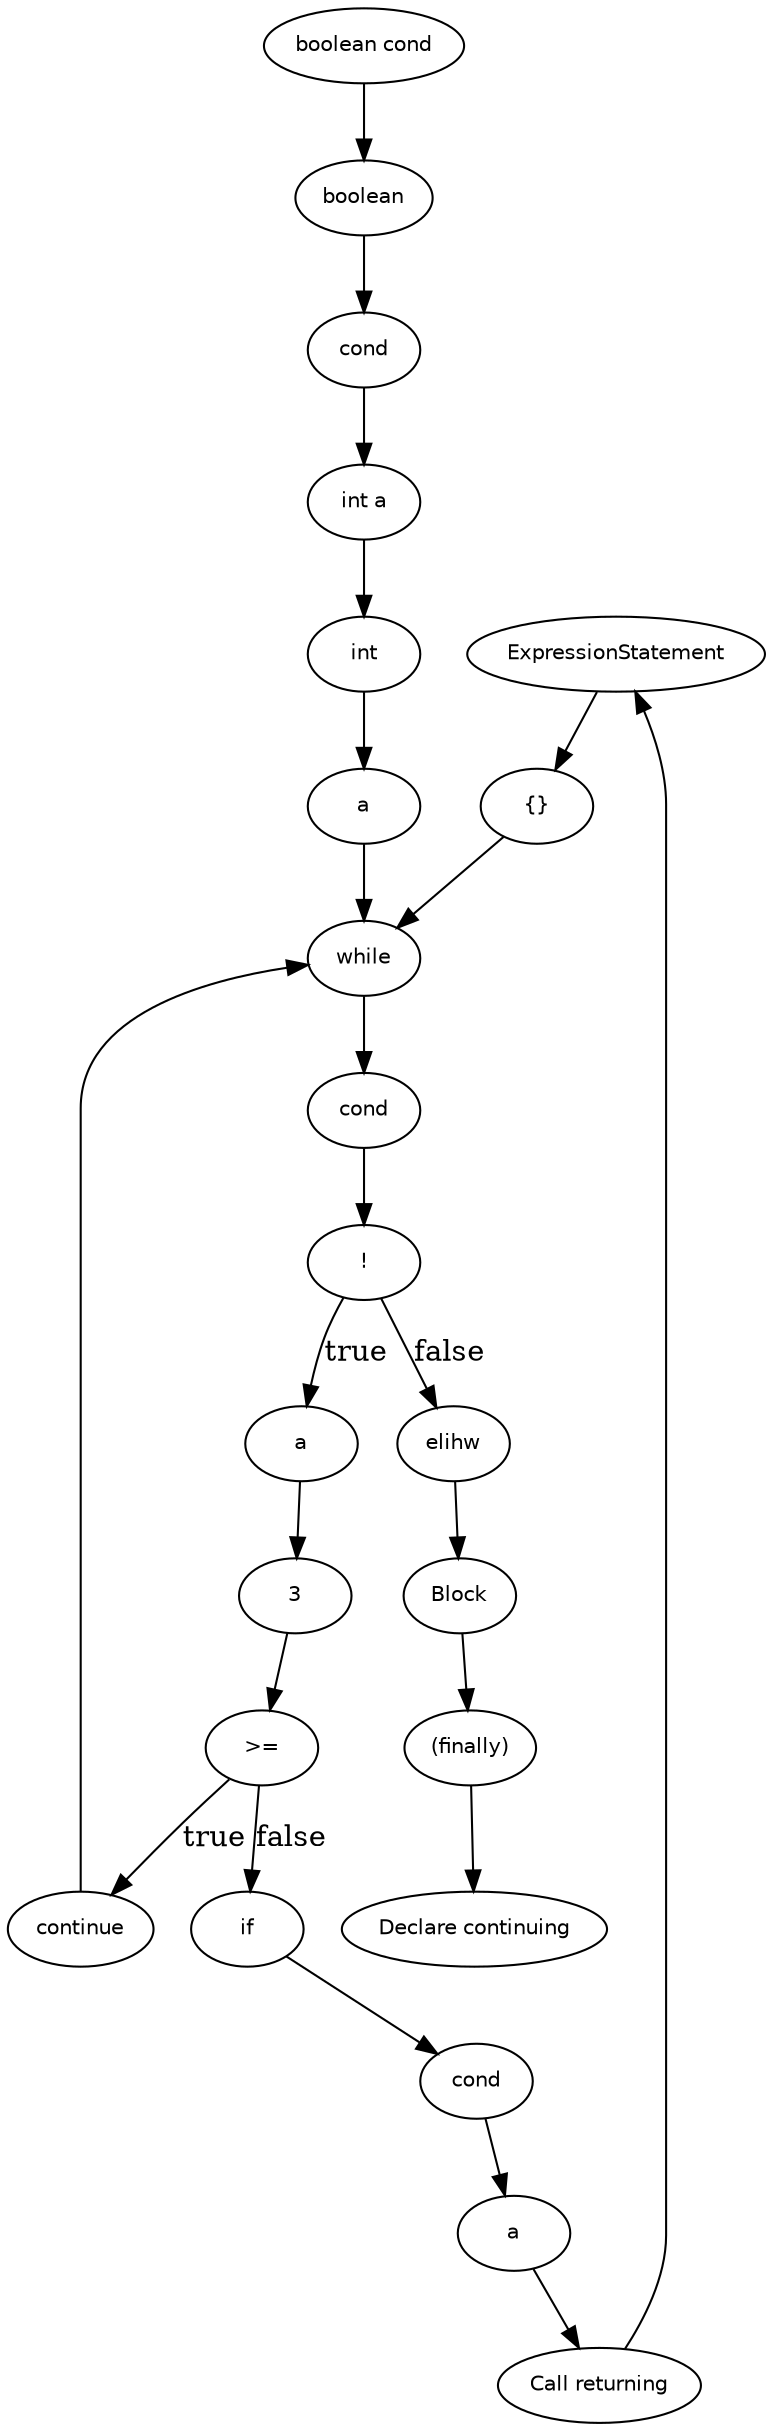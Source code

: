 digraph continuing {
  19 [
    label = ExpressionStatement,
    fontname = Helvetica,
    fontsize = 10
  ];
  18 [
    label = continue,
    fontname = Helvetica,
    fontsize = 10
  ];
  17 [
    label = 3,
    fontname = Helvetica,
    fontsize = 10
  ];
  16 [
    label = a,
    fontname = Helvetica,
    fontsize = 10
  ];
  15 [
    label = ">=",
    fontname = Helvetica,
    fontsize = 10
  ];
  14 [
    label = if,
    fontname = Helvetica,
    fontsize = 10
  ];
  13 [
    label = "{}",
    fontname = Helvetica,
    fontsize = 10
  ];
  12 [
    label = cond,
    fontname = Helvetica,
    fontsize = 10
  ];
  11 [
    label = "!",
    fontname = Helvetica,
    fontsize = 10
  ];
  10 [
    label = elihw,
    fontname = Helvetica,
    fontsize = 10
  ];
  9 [
    label = while,
    fontname = Helvetica,
    fontsize = 10
  ];
  8 [
    label = a,
    fontname = Helvetica,
    fontsize = 10
  ];
  7 [
    label = int,
    fontname = Helvetica,
    fontsize = 10
  ];
  6 [
    label = "int a",
    fontname = Helvetica,
    fontsize = 10
  ];
  5 [
    label = cond,
    fontname = Helvetica,
    fontsize = 10
  ];
  4 [
    label = boolean,
    fontname = Helvetica,
    fontsize = 10
  ];
  3 [
    label = "boolean cond",
    fontname = Helvetica,
    fontsize = 10
  ];
  24 [
    label = Block,
    fontname = Helvetica,
    fontsize = 10
  ];
  23 [
    label = a,
    fontname = Helvetica,
    fontsize = 10
  ];
  2 [
    label = "(finally)",
    fontname = Helvetica,
    fontsize = 10
  ];
  22 [
    label = cond,
    fontname = Helvetica,
    fontsize = 10
  ];
  0 [
    label = "Declare continuing",
    fontname = Helvetica,
    fontsize = 10
  ];
  20 [
    label = "Call returning",
    fontname = Helvetica,
    fontsize = 10
  ];
  18 -> 9 [
    label = ""
  ];
  16 -> 17 [
    label = ""
  ];
  15 -> 18 [
    label = true
  ];
  11 -> 16 [
    label = true
  ];
  12 -> 11 [
    label = ""
  ];
  13 -> 9 [
    label = ""
  ];
  9 -> 12 [
    label = ""
  ];
  2 -> 0 [
    label = ""
  ];
  24 -> 2 [
    label = ""
  ];
  14 -> 22 [
    label = ""
  ];
  10 -> 24 [
    label = ""
  ];
  15 -> 14 [
    label = false
  ];
  11 -> 10 [
    label = false
  ];
  17 -> 15 [
    label = ""
  ];
  6 -> 7 [
    label = ""
  ];
  5 -> 6 [
    label = ""
  ];
  4 -> 5 [
    label = ""
  ];
  3 -> 4 [
    label = ""
  ];
  19 -> 13 [
    label = ""
  ];
  8 -> 9 [
    label = ""
  ];
  22 -> 23 [
    label = ""
  ];
  20 -> 19 [
    label = ""
  ];
  7 -> 8 [
    label = ""
  ];
  23 -> 20 [
    label = ""
  ];
}
